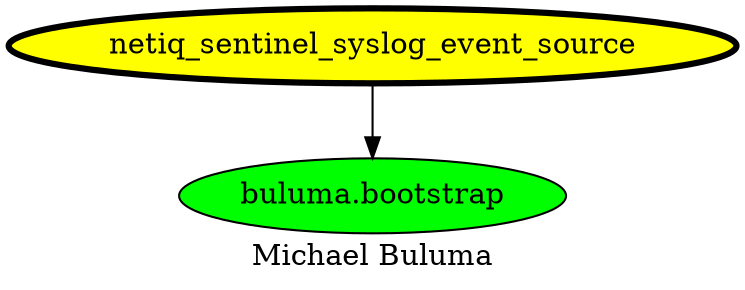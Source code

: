 digraph PhiloDilemma {
  label = "Michael Buluma" ;
  overlap=false
  {
    "netiq_sentinel_syslog_event_source" [fillcolor=yellow style=filled penwidth=3]
    "buluma.bootstrap" [fillcolor=green style=filled]
  }
  "netiq_sentinel_syslog_event_source" -> "buluma.bootstrap"
}
